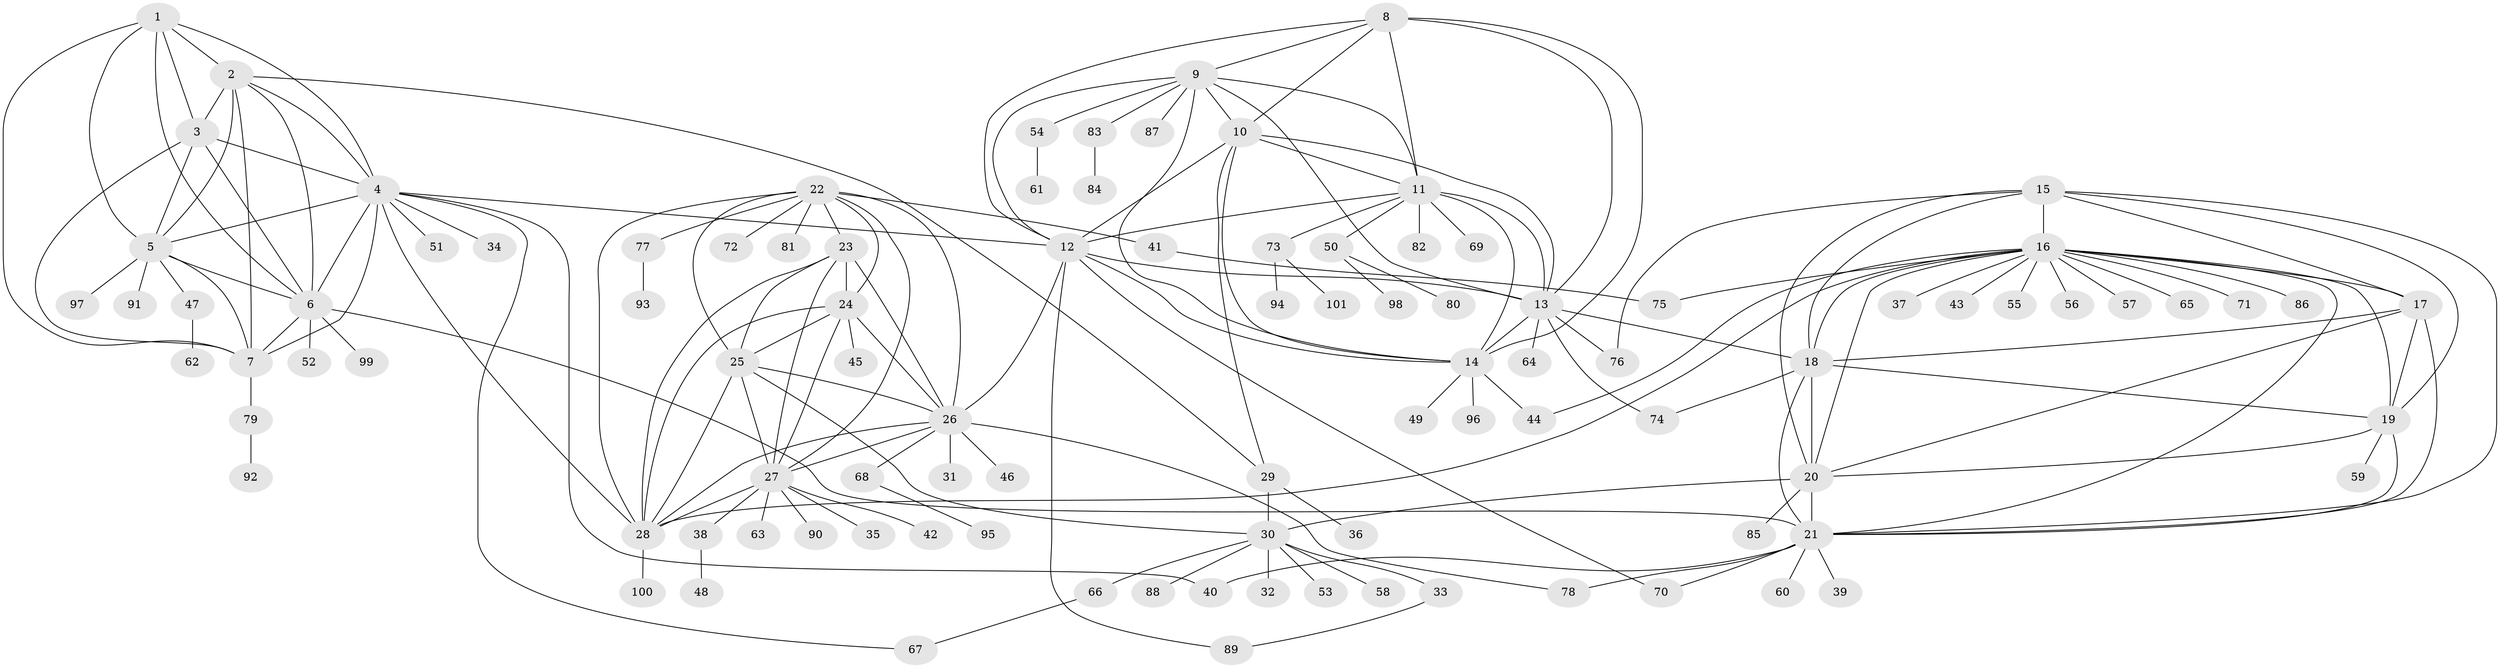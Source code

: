 // original degree distribution, {7: 0.027972027972027972, 10: 0.055944055944055944, 13: 0.013986013986013986, 8: 0.06993006993006994, 6: 0.02097902097902098, 11: 0.027972027972027972, 18: 0.006993006993006993, 9: 0.006993006993006993, 12: 0.013986013986013986, 1: 0.5804195804195804, 2: 0.14685314685314685, 3: 0.027972027972027972}
// Generated by graph-tools (version 1.1) at 2025/52/03/04/25 22:52:23]
// undirected, 101 vertices, 175 edges
graph export_dot {
  node [color=gray90,style=filled];
  1;
  2;
  3;
  4;
  5;
  6;
  7;
  8;
  9;
  10;
  11;
  12;
  13;
  14;
  15;
  16;
  17;
  18;
  19;
  20;
  21;
  22;
  23;
  24;
  25;
  26;
  27;
  28;
  29;
  30;
  31;
  32;
  33;
  34;
  35;
  36;
  37;
  38;
  39;
  40;
  41;
  42;
  43;
  44;
  45;
  46;
  47;
  48;
  49;
  50;
  51;
  52;
  53;
  54;
  55;
  56;
  57;
  58;
  59;
  60;
  61;
  62;
  63;
  64;
  65;
  66;
  67;
  68;
  69;
  70;
  71;
  72;
  73;
  74;
  75;
  76;
  77;
  78;
  79;
  80;
  81;
  82;
  83;
  84;
  85;
  86;
  87;
  88;
  89;
  90;
  91;
  92;
  93;
  94;
  95;
  96;
  97;
  98;
  99;
  100;
  101;
  1 -- 2 [weight=1.0];
  1 -- 3 [weight=1.0];
  1 -- 4 [weight=1.0];
  1 -- 5 [weight=1.0];
  1 -- 6 [weight=1.0];
  1 -- 7 [weight=1.0];
  2 -- 3 [weight=4.0];
  2 -- 4 [weight=1.0];
  2 -- 5 [weight=1.0];
  2 -- 6 [weight=1.0];
  2 -- 7 [weight=1.0];
  2 -- 29 [weight=1.0];
  3 -- 4 [weight=1.0];
  3 -- 5 [weight=1.0];
  3 -- 6 [weight=1.0];
  3 -- 7 [weight=1.0];
  4 -- 5 [weight=1.0];
  4 -- 6 [weight=1.0];
  4 -- 7 [weight=1.0];
  4 -- 12 [weight=1.0];
  4 -- 28 [weight=1.0];
  4 -- 34 [weight=1.0];
  4 -- 40 [weight=1.0];
  4 -- 51 [weight=1.0];
  4 -- 67 [weight=1.0];
  5 -- 6 [weight=1.0];
  5 -- 7 [weight=1.0];
  5 -- 47 [weight=1.0];
  5 -- 91 [weight=1.0];
  5 -- 97 [weight=1.0];
  6 -- 7 [weight=1.0];
  6 -- 21 [weight=1.0];
  6 -- 52 [weight=1.0];
  6 -- 99 [weight=1.0];
  7 -- 79 [weight=1.0];
  8 -- 9 [weight=1.0];
  8 -- 10 [weight=1.0];
  8 -- 11 [weight=1.0];
  8 -- 12 [weight=1.0];
  8 -- 13 [weight=1.0];
  8 -- 14 [weight=1.0];
  9 -- 10 [weight=1.0];
  9 -- 11 [weight=1.0];
  9 -- 12 [weight=1.0];
  9 -- 13 [weight=1.0];
  9 -- 14 [weight=1.0];
  9 -- 54 [weight=1.0];
  9 -- 83 [weight=1.0];
  9 -- 87 [weight=1.0];
  10 -- 11 [weight=1.0];
  10 -- 12 [weight=1.0];
  10 -- 13 [weight=1.0];
  10 -- 14 [weight=1.0];
  10 -- 29 [weight=1.0];
  11 -- 12 [weight=1.0];
  11 -- 13 [weight=1.0];
  11 -- 14 [weight=1.0];
  11 -- 50 [weight=1.0];
  11 -- 69 [weight=1.0];
  11 -- 73 [weight=1.0];
  11 -- 82 [weight=1.0];
  12 -- 13 [weight=1.0];
  12 -- 14 [weight=1.0];
  12 -- 26 [weight=1.0];
  12 -- 70 [weight=1.0];
  12 -- 89 [weight=1.0];
  13 -- 14 [weight=1.0];
  13 -- 18 [weight=1.0];
  13 -- 64 [weight=1.0];
  13 -- 74 [weight=1.0];
  13 -- 76 [weight=1.0];
  14 -- 44 [weight=1.0];
  14 -- 49 [weight=1.0];
  14 -- 96 [weight=1.0];
  15 -- 16 [weight=1.0];
  15 -- 17 [weight=1.0];
  15 -- 18 [weight=1.0];
  15 -- 19 [weight=1.0];
  15 -- 20 [weight=1.0];
  15 -- 21 [weight=1.0];
  15 -- 76 [weight=1.0];
  16 -- 17 [weight=1.0];
  16 -- 18 [weight=1.0];
  16 -- 19 [weight=1.0];
  16 -- 20 [weight=1.0];
  16 -- 21 [weight=1.0];
  16 -- 28 [weight=1.0];
  16 -- 37 [weight=1.0];
  16 -- 43 [weight=1.0];
  16 -- 44 [weight=1.0];
  16 -- 55 [weight=1.0];
  16 -- 56 [weight=1.0];
  16 -- 57 [weight=1.0];
  16 -- 65 [weight=1.0];
  16 -- 71 [weight=1.0];
  16 -- 75 [weight=1.0];
  16 -- 86 [weight=1.0];
  17 -- 18 [weight=1.0];
  17 -- 19 [weight=1.0];
  17 -- 20 [weight=1.0];
  17 -- 21 [weight=1.0];
  18 -- 19 [weight=1.0];
  18 -- 20 [weight=1.0];
  18 -- 21 [weight=1.0];
  18 -- 74 [weight=1.0];
  19 -- 20 [weight=1.0];
  19 -- 21 [weight=1.0];
  19 -- 59 [weight=1.0];
  20 -- 21 [weight=1.0];
  20 -- 30 [weight=1.0];
  20 -- 85 [weight=1.0];
  21 -- 39 [weight=1.0];
  21 -- 40 [weight=1.0];
  21 -- 60 [weight=1.0];
  21 -- 70 [weight=1.0];
  21 -- 78 [weight=1.0];
  22 -- 23 [weight=1.0];
  22 -- 24 [weight=1.0];
  22 -- 25 [weight=1.0];
  22 -- 26 [weight=1.0];
  22 -- 27 [weight=1.0];
  22 -- 28 [weight=1.0];
  22 -- 41 [weight=1.0];
  22 -- 72 [weight=1.0];
  22 -- 77 [weight=1.0];
  22 -- 81 [weight=1.0];
  23 -- 24 [weight=1.0];
  23 -- 25 [weight=1.0];
  23 -- 26 [weight=1.0];
  23 -- 27 [weight=1.0];
  23 -- 28 [weight=1.0];
  24 -- 25 [weight=1.0];
  24 -- 26 [weight=1.0];
  24 -- 27 [weight=1.0];
  24 -- 28 [weight=1.0];
  24 -- 45 [weight=1.0];
  25 -- 26 [weight=1.0];
  25 -- 27 [weight=1.0];
  25 -- 28 [weight=1.0];
  25 -- 30 [weight=1.0];
  26 -- 27 [weight=1.0];
  26 -- 28 [weight=1.0];
  26 -- 31 [weight=1.0];
  26 -- 46 [weight=1.0];
  26 -- 68 [weight=1.0];
  26 -- 78 [weight=1.0];
  27 -- 28 [weight=1.0];
  27 -- 35 [weight=1.0];
  27 -- 38 [weight=1.0];
  27 -- 42 [weight=1.0];
  27 -- 63 [weight=1.0];
  27 -- 90 [weight=1.0];
  28 -- 100 [weight=1.0];
  29 -- 30 [weight=6.0];
  29 -- 36 [weight=1.0];
  30 -- 32 [weight=2.0];
  30 -- 33 [weight=1.0];
  30 -- 53 [weight=1.0];
  30 -- 58 [weight=1.0];
  30 -- 66 [weight=1.0];
  30 -- 88 [weight=1.0];
  33 -- 89 [weight=1.0];
  38 -- 48 [weight=1.0];
  41 -- 75 [weight=1.0];
  47 -- 62 [weight=1.0];
  50 -- 80 [weight=1.0];
  50 -- 98 [weight=1.0];
  54 -- 61 [weight=1.0];
  66 -- 67 [weight=1.0];
  68 -- 95 [weight=1.0];
  73 -- 94 [weight=1.0];
  73 -- 101 [weight=1.0];
  77 -- 93 [weight=1.0];
  79 -- 92 [weight=1.0];
  83 -- 84 [weight=1.0];
}
